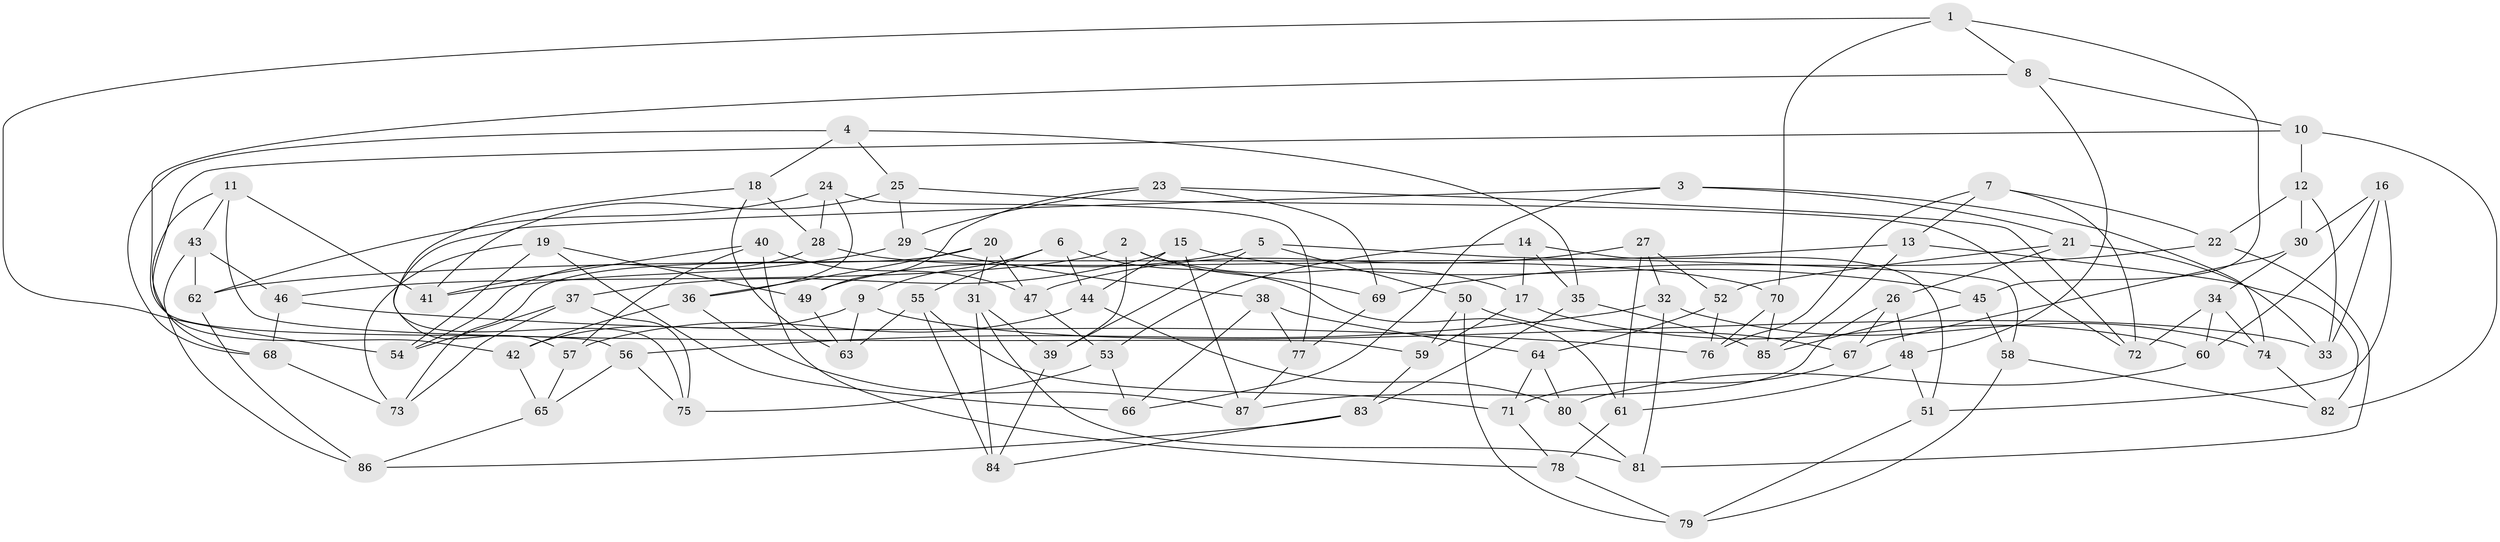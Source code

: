 // Generated by graph-tools (version 1.1) at 2025/58/03/09/25 04:58:14]
// undirected, 87 vertices, 174 edges
graph export_dot {
graph [start="1"]
  node [color=gray90,style=filled];
  1;
  2;
  3;
  4;
  5;
  6;
  7;
  8;
  9;
  10;
  11;
  12;
  13;
  14;
  15;
  16;
  17;
  18;
  19;
  20;
  21;
  22;
  23;
  24;
  25;
  26;
  27;
  28;
  29;
  30;
  31;
  32;
  33;
  34;
  35;
  36;
  37;
  38;
  39;
  40;
  41;
  42;
  43;
  44;
  45;
  46;
  47;
  48;
  49;
  50;
  51;
  52;
  53;
  54;
  55;
  56;
  57;
  58;
  59;
  60;
  61;
  62;
  63;
  64;
  65;
  66;
  67;
  68;
  69;
  70;
  71;
  72;
  73;
  74;
  75;
  76;
  77;
  78;
  79;
  80;
  81;
  82;
  83;
  84;
  85;
  86;
  87;
  1 -- 54;
  1 -- 8;
  1 -- 70;
  1 -- 45;
  2 -- 39;
  2 -- 69;
  2 -- 17;
  2 -- 46;
  3 -- 74;
  3 -- 21;
  3 -- 57;
  3 -- 66;
  4 -- 18;
  4 -- 35;
  4 -- 68;
  4 -- 25;
  5 -- 50;
  5 -- 58;
  5 -- 49;
  5 -- 39;
  6 -- 55;
  6 -- 61;
  6 -- 9;
  6 -- 44;
  7 -- 13;
  7 -- 76;
  7 -- 72;
  7 -- 22;
  8 -- 10;
  8 -- 56;
  8 -- 48;
  9 -- 63;
  9 -- 42;
  9 -- 33;
  10 -- 42;
  10 -- 82;
  10 -- 12;
  11 -- 59;
  11 -- 68;
  11 -- 43;
  11 -- 41;
  12 -- 30;
  12 -- 22;
  12 -- 33;
  13 -- 85;
  13 -- 82;
  13 -- 62;
  14 -- 17;
  14 -- 35;
  14 -- 51;
  14 -- 53;
  15 -- 45;
  15 -- 37;
  15 -- 87;
  15 -- 44;
  16 -- 60;
  16 -- 30;
  16 -- 51;
  16 -- 33;
  17 -- 59;
  17 -- 60;
  18 -- 63;
  18 -- 75;
  18 -- 28;
  19 -- 73;
  19 -- 66;
  19 -- 49;
  19 -- 54;
  20 -- 47;
  20 -- 73;
  20 -- 36;
  20 -- 31;
  21 -- 52;
  21 -- 33;
  21 -- 26;
  22 -- 81;
  22 -- 69;
  23 -- 69;
  23 -- 72;
  23 -- 29;
  23 -- 49;
  24 -- 28;
  24 -- 36;
  24 -- 77;
  24 -- 62;
  25 -- 41;
  25 -- 72;
  25 -- 29;
  26 -- 67;
  26 -- 48;
  26 -- 87;
  27 -- 61;
  27 -- 52;
  27 -- 47;
  27 -- 32;
  28 -- 54;
  28 -- 70;
  29 -- 41;
  29 -- 38;
  30 -- 67;
  30 -- 34;
  31 -- 39;
  31 -- 81;
  31 -- 84;
  32 -- 56;
  32 -- 81;
  32 -- 74;
  34 -- 60;
  34 -- 72;
  34 -- 74;
  35 -- 85;
  35 -- 83;
  36 -- 87;
  36 -- 42;
  37 -- 75;
  37 -- 54;
  37 -- 73;
  38 -- 64;
  38 -- 66;
  38 -- 77;
  39 -- 84;
  40 -- 41;
  40 -- 57;
  40 -- 47;
  40 -- 78;
  42 -- 65;
  43 -- 86;
  43 -- 62;
  43 -- 46;
  44 -- 57;
  44 -- 80;
  45 -- 58;
  45 -- 85;
  46 -- 68;
  46 -- 76;
  47 -- 53;
  48 -- 61;
  48 -- 51;
  49 -- 63;
  50 -- 67;
  50 -- 59;
  50 -- 79;
  51 -- 79;
  52 -- 64;
  52 -- 76;
  53 -- 75;
  53 -- 66;
  55 -- 71;
  55 -- 63;
  55 -- 84;
  56 -- 65;
  56 -- 75;
  57 -- 65;
  58 -- 82;
  58 -- 79;
  59 -- 83;
  60 -- 80;
  61 -- 78;
  62 -- 86;
  64 -- 71;
  64 -- 80;
  65 -- 86;
  67 -- 71;
  68 -- 73;
  69 -- 77;
  70 -- 76;
  70 -- 85;
  71 -- 78;
  74 -- 82;
  77 -- 87;
  78 -- 79;
  80 -- 81;
  83 -- 84;
  83 -- 86;
}
